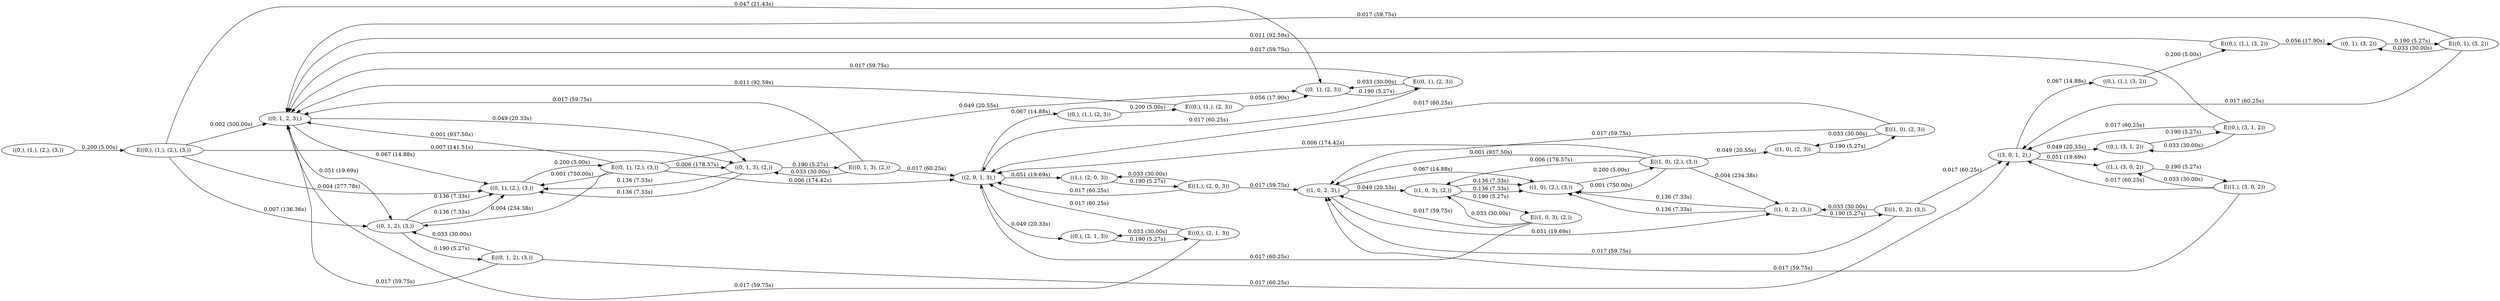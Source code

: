 digraph markov_chain { 
rankdir=LR;
"((0,), (1,), (2,), (3,))" -> "E((0,), (1,), (2,), (3,))" [ label = "0.200 (5.00s)" ]; 
"E((0,), (1,), (2,), (3,))" -> "((0, 1, 2, 3),)" [label = "0.002 (500.00s)" ]; 
"E((0,), (1,), (2,), (3,))" -> "((0, 1, 2), (3,))" [label = "0.007 (136.36s)" ]; 
"E((0,), (1,), (2,), (3,))" -> "((0, 1, 3), (2,))" [label = "0.007 (141.51s)" ]; 
"E((0,), (1,), (2,), (3,))" -> "((0, 1), (2,), (3,))" [label = "0.004 (277.78s)" ]; 
"E((0,), (1,), (2,), (3,))" -> "((0, 1), (2, 3))" [label = "0.047 (21.43s)" ]; 
"((0, 1, 2, 3),)" -> "((0, 1), (2,), (3,))" [ label = "0.067 (14.88s)" ]; 
"((0, 1, 2, 3),)" -> "((0, 1, 2), (3,))" [ label = "0.051 (19.69s)" ]; 
"((0, 1, 2, 3),)" -> "((0, 1, 3), (2,))" [ label = "0.049 (20.33s)" ]; 
"((0, 1), (2, 3))" -> "E((0, 1), (2, 3))" [ label = "0.190 (5.27s)" ]; 
"E((0, 1), (2, 3))" -> "((0, 1, 2, 3),)" [label = "0.017 (59.75s)" ]; 
"E((0, 1), (2, 3))" -> "((0, 1), (2, 3))" [label = "0.033 (30.00s)" ]; 
"E((0, 1), (2, 3))" -> "((2, 0, 1, 3),)" [label = "0.017 (60.25s)" ]; 
"((0, 1, 2), (3,))" -> "E((0, 1, 2), (3,))" [ label = "0.190 (5.27s)" ]; 
"E((0, 1, 2), (3,))" -> "((0, 1, 2, 3),)" [label = "0.017 (59.75s)" ]; 
"E((0, 1, 2), (3,))" -> "((3, 0, 1, 2),)" [label = "0.017 (60.25s)" ]; 
"E((0, 1, 2), (3,))" -> "((0, 1, 2), (3,))" [label = "0.033 (30.00s)" ]; 
"((0, 1, 2), (3,))" -> "((0, 1), (2,), (3,))" [ label = "0.136 (7.33s)" ]; 
"((0, 1, 2), (3,))" -> "((0, 1), (2,), (3,))" [ label = "0.136 (7.33s)" ]; 
"((2, 0, 1, 3),)" -> "((1,), (2, 0, 3))" [ label = "0.051 (19.69s)" ]; 
"((2, 0, 1, 3),)" -> "((0,), (1,), (2, 3))" [ label = "0.067 (14.88s)" ]; 
"((2, 0, 1, 3),)" -> "((0,), (2, 1, 3))" [ label = "0.049 (20.33s)" ]; 
"((0, 1), (2,), (3,))" -> "E((0, 1), (2,), (3,))" [ label = "0.200 (5.00s)" ]; 
"E((0, 1), (2,), (3,))" -> "((0, 1, 2, 3),)" [label = "0.001 (937.50s)" ]; 
"E((0, 1), (2,), (3,))" -> "((0, 1), (2, 3))" [label = "0.049 (20.55s)" ]; 
"E((0, 1), (2,), (3,))" -> "((0, 1, 3), (2,))" [label = "0.006 (178.57s)" ]; 
"E((0, 1), (2,), (3,))" -> "((2, 0, 1, 3),)" [label = "0.006 (174.42s)" ]; 
"E((0, 1), (2,), (3,))" -> "((0, 1, 2), (3,))" [label = "0.004 (234.38s)" ]; 
"E((0, 1), (2,), (3,))" -> "((0, 1), (2,), (3,))" [label = "0.001 (750.00s)" ]; 
"((0, 1, 3), (2,))" -> "E((0, 1, 3), (2,))" [ label = "0.190 (5.27s)" ]; 
"E((0, 1, 3), (2,))" -> "((0, 1, 2, 3),)" [label = "0.017 (59.75s)" ]; 
"E((0, 1, 3), (2,))" -> "((0, 1, 3), (2,))" [label = "0.033 (30.00s)" ]; 
"E((0, 1, 3), (2,))" -> "((2, 0, 1, 3),)" [label = "0.017 (60.25s)" ]; 
"((0, 1, 3), (2,))" -> "((0, 1), (2,), (3,))" [ label = "0.136 (7.33s)" ]; 
"((0, 1, 3), (2,))" -> "((0, 1), (2,), (3,))" [ label = "0.136 (7.33s)" ]; 
"((3, 0, 1, 2),)" -> "((1,), (3, 0, 2))" [ label = "0.051 (19.69s)" ]; 
"((3, 0, 1, 2),)" -> "((0,), (1,), (3, 2))" [ label = "0.067 (14.88s)" ]; 
"((3, 0, 1, 2),)" -> "((0,), (3, 1, 2))" [ label = "0.049 (20.33s)" ]; 
"((1,), (2, 0, 3))" -> "E((1,), (2, 0, 3))" [ label = "0.190 (5.27s)" ]; 
"E((1,), (2, 0, 3))" -> "((1,), (2, 0, 3))" [label = "0.033 (30.00s)" ]; 
"E((1,), (2, 0, 3))" -> "((1, 0, 2, 3),)" [label = "0.017 (59.75s)" ]; 
"E((1,), (2, 0, 3))" -> "((2, 0, 1, 3),)" [label = "0.017 (60.25s)" ]; 
"((0,), (2, 1, 3))" -> "E((0,), (2, 1, 3))" [ label = "0.190 (5.27s)" ]; 
"E((0,), (2, 1, 3))" -> "((0, 1, 2, 3),)" [label = "0.017 (59.75s)" ]; 
"E((0,), (2, 1, 3))" -> "((0,), (2, 1, 3))" [label = "0.033 (30.00s)" ]; 
"E((0,), (2, 1, 3))" -> "((2, 0, 1, 3),)" [label = "0.017 (60.25s)" ]; 
"((1,), (3, 0, 2))" -> "E((1,), (3, 0, 2))" [ label = "0.190 (5.27s)" ]; 
"E((1,), (3, 0, 2))" -> "((1, 0, 2, 3),)" [label = "0.017 (59.75s)" ]; 
"E((1,), (3, 0, 2))" -> "((3, 0, 1, 2),)" [label = "0.017 (60.25s)" ]; 
"E((1,), (3, 0, 2))" -> "((1,), (3, 0, 2))" [label = "0.033 (30.00s)" ]; 
"((0,), (3, 1, 2))" -> "E((0,), (3, 1, 2))" [ label = "0.190 (5.27s)" ]; 
"E((0,), (3, 1, 2))" -> "((0, 1, 2, 3),)" [label = "0.017 (59.75s)" ]; 
"E((0,), (3, 1, 2))" -> "((3, 0, 1, 2),)" [label = "0.017 (60.25s)" ]; 
"E((0,), (3, 1, 2))" -> "((0,), (3, 1, 2))" [label = "0.033 (30.00s)" ]; 
"((0,), (1,), (2, 3))" -> "E((0,), (1,), (2, 3))" [ label = "0.200 (5.00s)" ]; 
"E((0,), (1,), (2, 3))" -> "((0, 1), (2, 3))" [label = "0.056 (17.90s)" ]; 
"E((0,), (1,), (2, 3))" -> "((0, 1, 2, 3),)" [label = "0.011 (92.59s)" ]; 
"((1, 0, 2, 3),)" -> "((1, 0, 3), (2,))" [ label = "0.049 (20.33s)" ]; 
"((1, 0, 2, 3),)" -> "((1, 0), (2,), (3,))" [ label = "0.067 (14.88s)" ]; 
"((1, 0, 2, 3),)" -> "((1, 0, 2), (3,))" [ label = "0.051 (19.69s)" ]; 
"((0,), (1,), (3, 2))" -> "E((0,), (1,), (3, 2))" [ label = "0.200 (5.00s)" ]; 
"E((0,), (1,), (3, 2))" -> "((0, 1, 2, 3),)" [label = "0.011 (92.59s)" ]; 
"E((0,), (1,), (3, 2))" -> "((0, 1), (3, 2))" [label = "0.056 (17.90s)" ]; 
"((1, 0, 2), (3,))" -> "E((1, 0, 2), (3,))" [ label = "0.190 (5.27s)" ]; 
"E((1, 0, 2), (3,))" -> "((1, 0, 2, 3),)" [label = "0.017 (59.75s)" ]; 
"E((1, 0, 2), (3,))" -> "((3, 0, 1, 2),)" [label = "0.017 (60.25s)" ]; 
"E((1, 0, 2), (3,))" -> "((1, 0, 2), (3,))" [label = "0.033 (30.00s)" ]; 
"((1, 0, 2), (3,))" -> "((1, 0), (2,), (3,))" [ label = "0.136 (7.33s)" ]; 
"((1, 0, 2), (3,))" -> "((1, 0), (2,), (3,))" [ label = "0.136 (7.33s)" ]; 
"((1, 0, 3), (2,))" -> "E((1, 0, 3), (2,))" [ label = "0.190 (5.27s)" ]; 
"E((1, 0, 3), (2,))" -> "((1, 0, 3), (2,))" [label = "0.033 (30.00s)" ]; 
"E((1, 0, 3), (2,))" -> "((1, 0, 2, 3),)" [label = "0.017 (59.75s)" ]; 
"E((1, 0, 3), (2,))" -> "((2, 0, 1, 3),)" [label = "0.017 (60.25s)" ]; 
"((1, 0, 3), (2,))" -> "((1, 0), (2,), (3,))" [ label = "0.136 (7.33s)" ]; 
"((1, 0, 3), (2,))" -> "((1, 0), (2,), (3,))" [ label = "0.136 (7.33s)" ]; 
"((1, 0), (2,), (3,))" -> "E((1, 0), (2,), (3,))" [ label = "0.200 (5.00s)" ]; 
"E((1, 0), (2,), (3,))" -> "((1, 0, 2, 3),)" [label = "0.001 (937.50s)" ]; 
"E((1, 0), (2,), (3,))" -> "((2, 0, 1, 3),)" [label = "0.006 (174.42s)" ]; 
"E((1, 0), (2,), (3,))" -> "((1, 0, 2), (3,))" [label = "0.004 (234.38s)" ]; 
"E((1, 0), (2,), (3,))" -> "((1, 0), (2, 3))" [label = "0.049 (20.55s)" ]; 
"E((1, 0), (2,), (3,))" -> "((1, 0, 3), (2,))" [label = "0.006 (178.57s)" ]; 
"E((1, 0), (2,), (3,))" -> "((1, 0), (2,), (3,))" [label = "0.001 (750.00s)" ]; 
"((0, 1), (3, 2))" -> "E((0, 1), (3, 2))" [ label = "0.190 (5.27s)" ]; 
"E((0, 1), (3, 2))" -> "((0, 1, 2, 3),)" [label = "0.017 (59.75s)" ]; 
"E((0, 1), (3, 2))" -> "((3, 0, 1, 2),)" [label = "0.017 (60.25s)" ]; 
"E((0, 1), (3, 2))" -> "((0, 1), (3, 2))" [label = "0.033 (30.00s)" ]; 
"((1, 0), (2, 3))" -> "E((1, 0), (2, 3))" [ label = "0.190 (5.27s)" ]; 
"E((1, 0), (2, 3))" -> "((1, 0), (2, 3))" [label = "0.033 (30.00s)" ]; 
"E((1, 0), (2, 3))" -> "((1, 0, 2, 3),)" [label = "0.017 (59.75s)" ]; 
"E((1, 0), (2, 3))" -> "((2, 0, 1, 3),)" [label = "0.017 (60.25s)" ]; 
}
